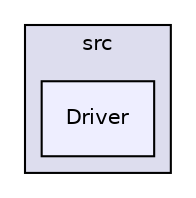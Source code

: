 digraph "src/Driver" {
  compound=true
  node [ fontsize="10", fontname="Helvetica"];
  edge [ labelfontsize="10", labelfontname="Helvetica"];
  subgraph clusterdir_68267d1309a1af8e8297ef4c3efbcdba {
    graph [ bgcolor="#ddddee", pencolor="black", label="src" fontname="Helvetica", fontsize="10", URL="dir_68267d1309a1af8e8297ef4c3efbcdba.html"]
  dir_e4835fadc71b9b2f9d6adbf1a4723c42 [shape=box, label="Driver", style="filled", fillcolor="#eeeeff", pencolor="black", URL="dir_e4835fadc71b9b2f9d6adbf1a4723c42.html"];
  }
}
